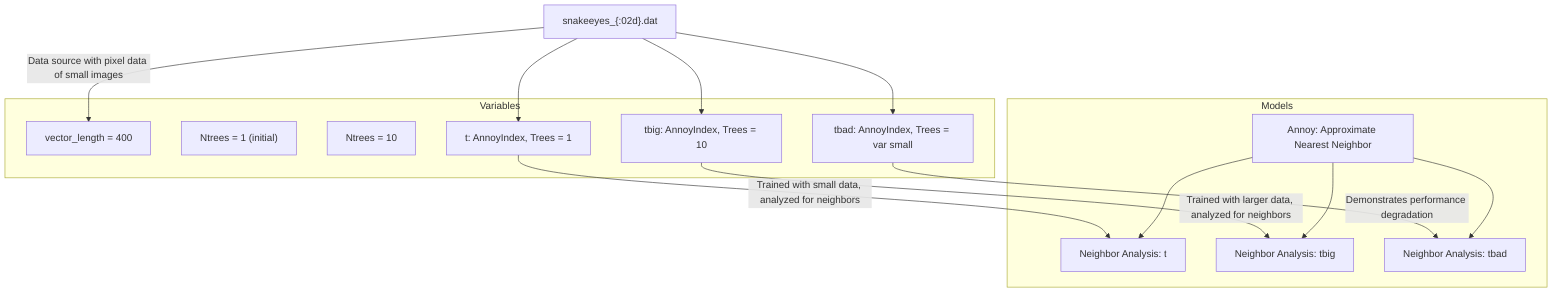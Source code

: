 flowchart TD
    %% Data Sources
    A["snakeeyes_{:02d}.dat"] 
    A-->|"Data source with pixel data of small images"| B
    
    %% Variables
    subgraph Variables
    B["vector_length = 400"]
    C["Ntrees = 1 (initial)"]
    D["Ntrees = 10"]
    E["t: AnnoyIndex, Trees = 1"]
    F["tbig: AnnoyIndex, Trees = 10"]
    G["tbad: AnnoyIndex, Trees = var small"]
    end
    
    %% Data Flow
    A --> E
    A --> F
    A --> G
    
    %% Model Training
    E-->|"Trained with small data, analyzed for neighbors"|H["Neighbor Analysis: t"]
    F-->|"Trained with larger data, analyzed for neighbors"|I["Neighbor Analysis: tbig"]
    G-->|"Demonstrates performance degradation"|J["Neighbor Analysis: tbad"]

    %% Model Information
    subgraph Models
    K["Annoy: Approximate Nearest Neighbor"]
    K --> H
    K --> I
    K --> J
    end